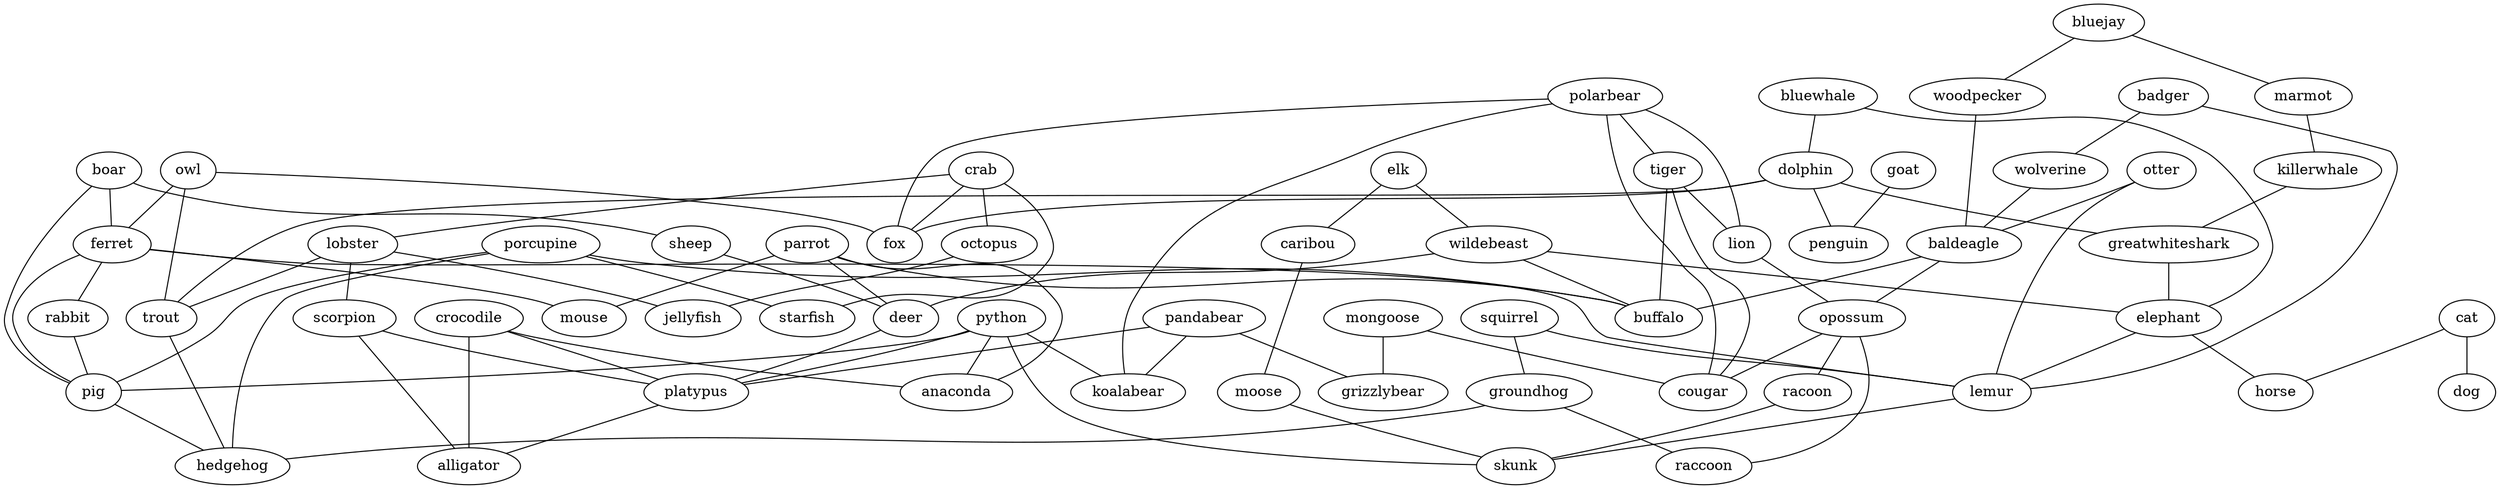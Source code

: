 strict graph G {
owl;
pandabear;
crocodile;
mongoose;
boar;
badger;
sheep;
elk;
crab;
polarbear;
porcupine;
grizzlybear;
squirrel;
starfish;
python;
caribou;
tiger;
ferret;
rabbit;
otter;
parrot;
bluejay;
cat;
wildebeast;
bluewhale;
marmot;
dolphin;
deer;
pig;
lion;
lobster;
anaconda;
woodpecker;
mouse;
killerwhale;
fox;
greatwhiteshark;
wolverine;
baldeagle;
elephant;
goat;
trout;
moose;
octopus;
scorpion;
horse;
opossum;
jellyfish;
racoon;
koalabear;
penguin;
cougar;
groundhog;
lemur;
platypus;
dog;
alligator;
raccoon;
skunk;
buffalo;
hedgehog;
owl -- ferret  [weight=1];
owl -- fox  [weight=1];
owl -- trout  [weight=1];
pandabear -- grizzlybear  [weight=1];
pandabear -- platypus  [weight=1];
pandabear -- koalabear  [weight=1];
crocodile -- alligator  [weight=1];
crocodile -- platypus  [weight=1];
crocodile -- anaconda  [weight=1];
mongoose -- cougar  [weight=1];
mongoose -- grizzlybear  [weight=1];
boar -- sheep  [weight=1];
boar -- ferret  [weight=1];
boar -- pig  [weight=1];
badger -- wolverine  [weight=1];
badger -- lemur  [weight=1];
sheep -- deer  [weight=1];
elk -- wildebeast  [weight=1];
elk -- caribou  [weight=1];
crab -- lobster  [weight=1];
crab -- fox  [weight=1];
crab -- octopus  [weight=1];
crab -- starfish  [weight=1];
polarbear -- koalabear  [weight=1];
polarbear -- fox  [weight=1];
polarbear -- tiger  [weight=1];
polarbear -- cougar  [weight=1];
polarbear -- lion  [weight=1];
porcupine -- hedgehog  [weight=1];
porcupine -- buffalo  [weight=1];
porcupine -- starfish  [weight=1];
porcupine -- pig  [weight=1];
squirrel -- lemur  [weight=1];
squirrel -- groundhog  [weight=1];
python -- koalabear  [weight=1];
python -- platypus  [weight=1];
python -- pig  [weight=1];
python -- anaconda  [weight=1];
python -- skunk  [weight=1];
caribou -- moose  [weight=1];
tiger -- cougar  [weight=1];
tiger -- lion  [weight=1];
tiger -- buffalo  [weight=1];
ferret -- lemur  [weight=1];
ferret -- pig  [weight=1];
ferret -- rabbit  [weight=1];
ferret -- mouse  [weight=1];
rabbit -- pig  [weight=1];
otter -- lemur  [weight=1];
otter -- baldeagle  [weight=1];
parrot -- buffalo  [weight=1];
parrot -- mouse  [weight=1];
parrot -- deer  [weight=1];
parrot -- anaconda  [weight=1];
bluejay -- marmot  [weight=1];
bluejay -- woodpecker  [weight=1];
cat -- horse  [weight=1];
cat -- dog  [weight=1];
wildebeast -- deer  [weight=1];
wildebeast -- buffalo  [weight=1];
wildebeast -- elephant  [weight=1];
bluewhale -- dolphin  [weight=1];
bluewhale -- elephant  [weight=1];
marmot -- killerwhale  [weight=1];
dolphin -- fox  [weight=1];
dolphin -- greatwhiteshark  [weight=1];
dolphin -- penguin  [weight=1];
dolphin -- trout  [weight=1];
deer -- platypus  [weight=1];
pig -- hedgehog  [weight=1];
lion -- opossum  [weight=1];
lobster -- jellyfish  [weight=1];
lobster -- scorpion  [weight=1];
lobster -- trout  [weight=1];
woodpecker -- baldeagle  [weight=1];
killerwhale -- greatwhiteshark  [weight=1];
greatwhiteshark -- elephant  [weight=1];
wolverine -- baldeagle  [weight=1];
baldeagle -- opossum  [weight=1];
baldeagle -- buffalo  [weight=1];
elephant -- horse  [weight=1];
elephant -- lemur  [weight=1];
goat -- penguin  [weight=1];
trout -- hedgehog  [weight=1];
moose -- skunk  [weight=1];
octopus -- jellyfish  [weight=1];
scorpion -- alligator  [weight=1];
scorpion -- platypus  [weight=1];
opossum -- racoon  [weight=1];
opossum -- cougar  [weight=1];
opossum -- raccoon  [weight=1];
racoon -- skunk  [weight=1];
groundhog -- raccoon  [weight=1];
groundhog -- hedgehog  [weight=1];
lemur -- skunk  [weight=1];
platypus -- alligator  [weight=1];
}
